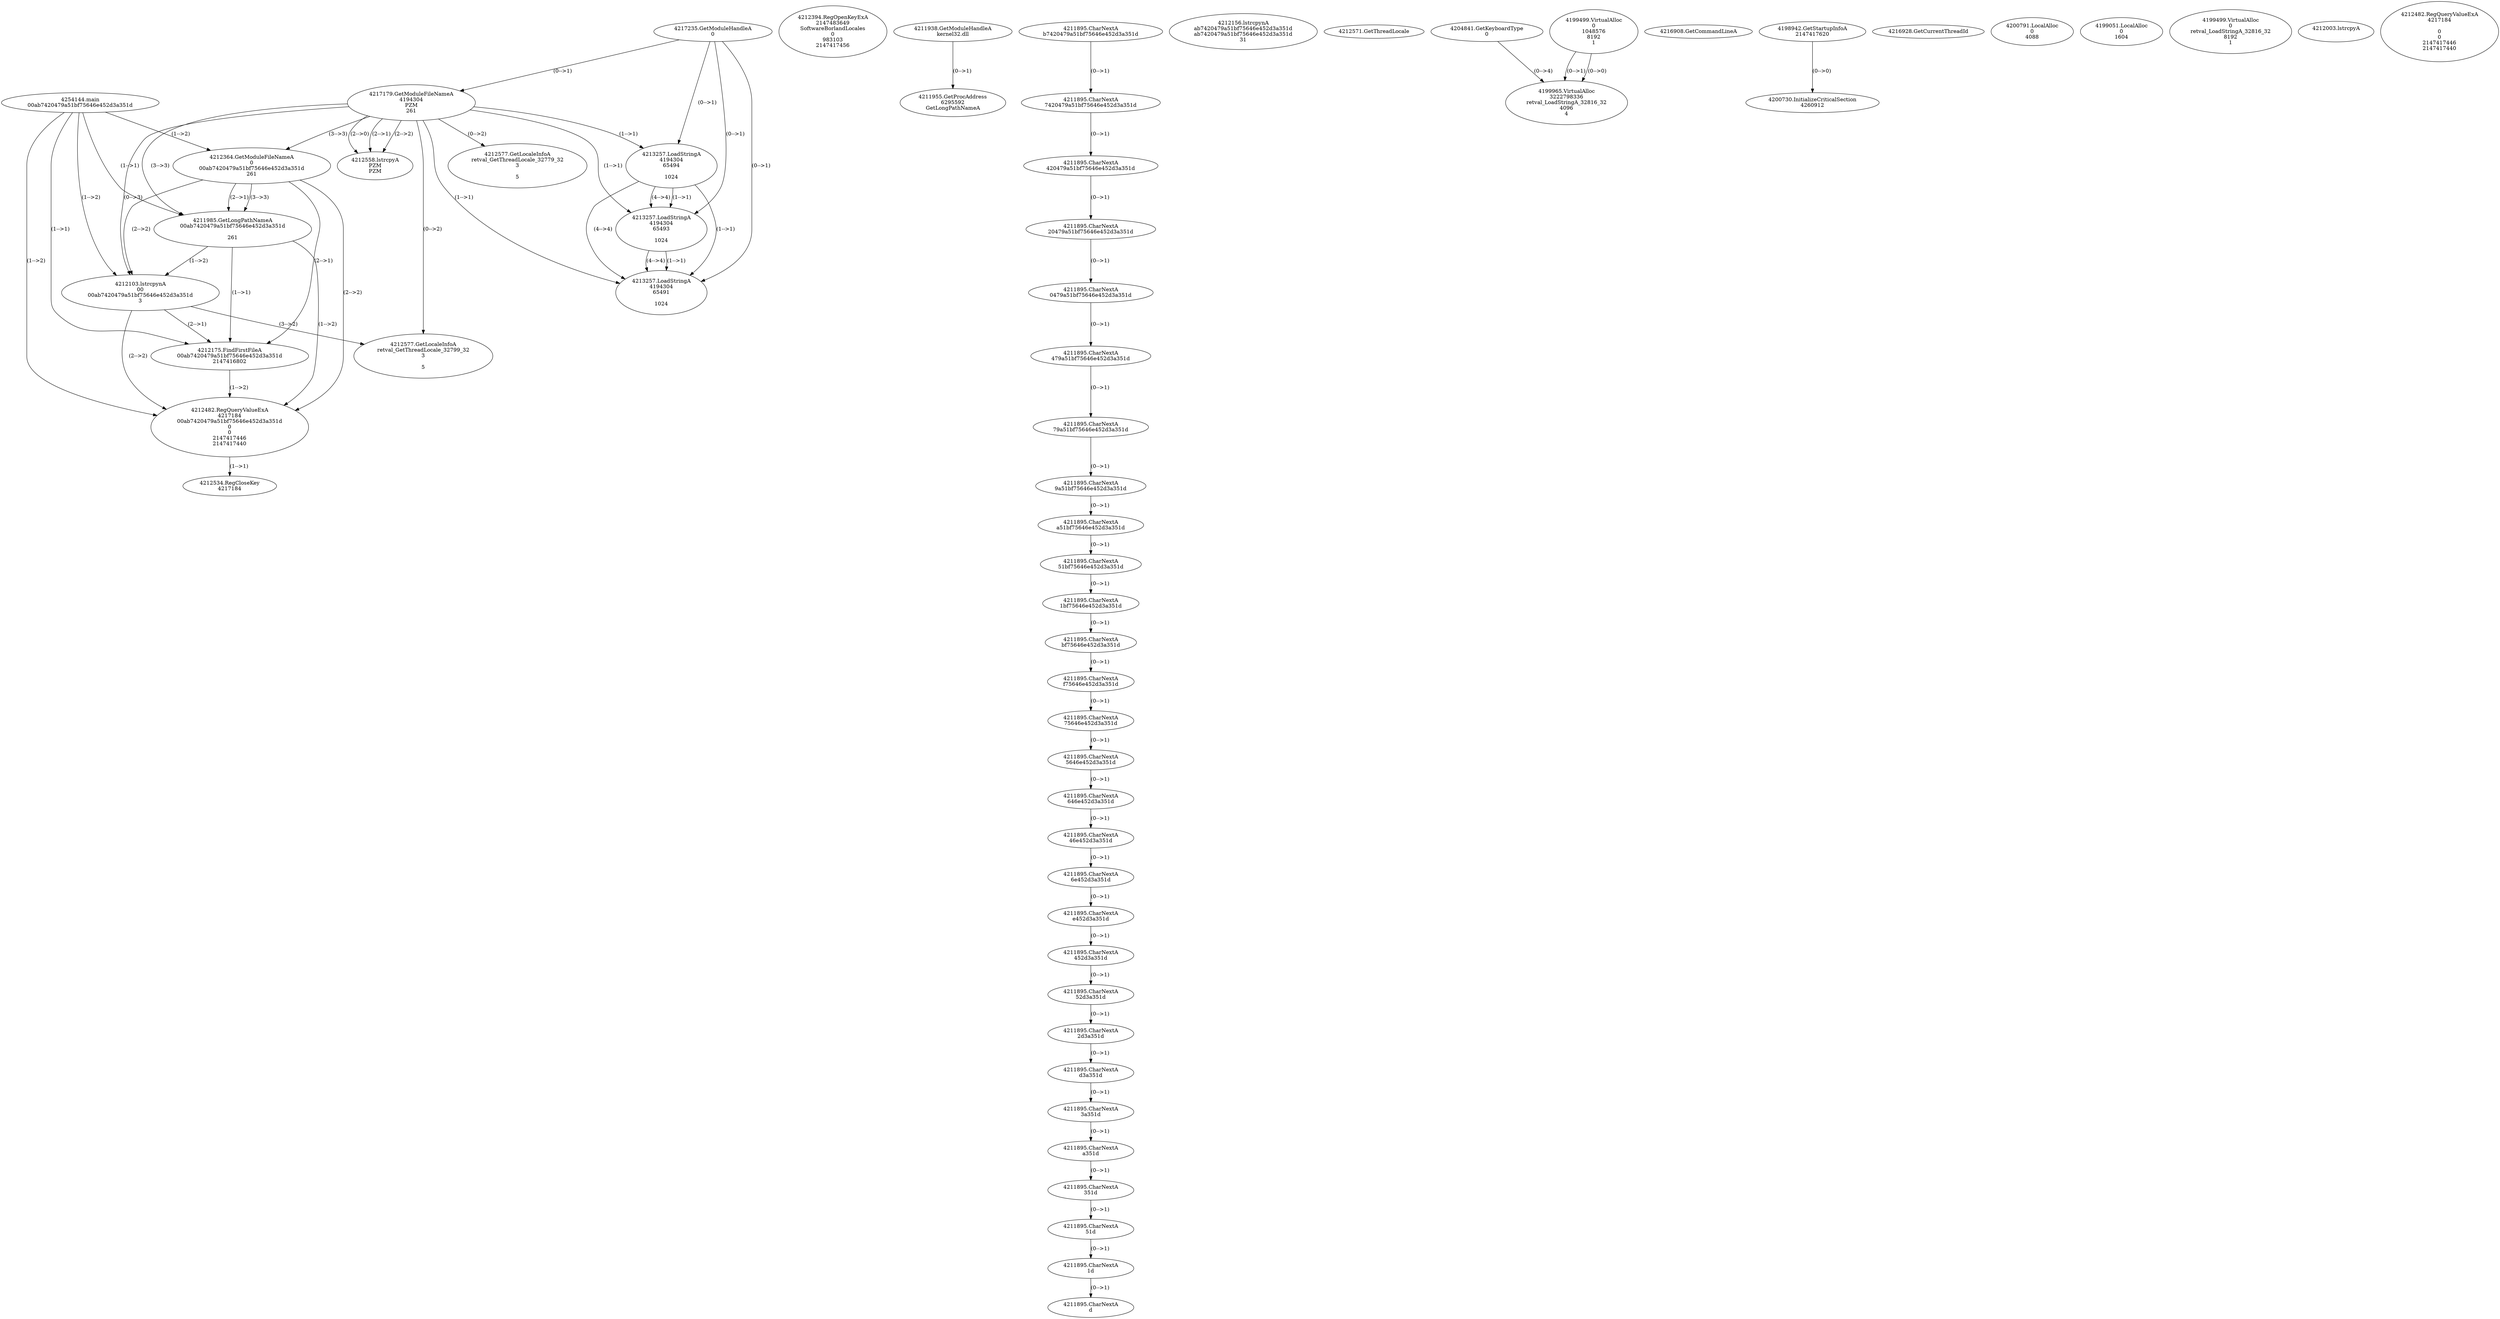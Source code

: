 // Global SCDG with merge call
digraph {
	0 [label="4254144.main
00ab7420479a51bf75646e452d3a351d"]
	1 [label="4217235.GetModuleHandleA
0"]
	2 [label="4217179.GetModuleFileNameA
4194304
PZM
261"]
	1 -> 2 [label="(0-->1)"]
	3 [label="4212364.GetModuleFileNameA
0
00ab7420479a51bf75646e452d3a351d
261"]
	0 -> 3 [label="(1-->2)"]
	2 -> 3 [label="(3-->3)"]
	4 [label="4212394.RegOpenKeyExA
2147483649
Software\Borland\Locales
0
983103
2147417456"]
	5 [label="4211938.GetModuleHandleA
kernel32.dll"]
	6 [label="4211955.GetProcAddress
6295592
GetLongPathNameA"]
	5 -> 6 [label="(0-->1)"]
	7 [label="4211985.GetLongPathNameA
00ab7420479a51bf75646e452d3a351d

261"]
	0 -> 7 [label="(1-->1)"]
	3 -> 7 [label="(2-->1)"]
	2 -> 7 [label="(3-->3)"]
	3 -> 7 [label="(3-->3)"]
	8 [label="4212103.lstrcpynA
00
00ab7420479a51bf75646e452d3a351d
3"]
	0 -> 8 [label="(1-->2)"]
	3 -> 8 [label="(2-->2)"]
	7 -> 8 [label="(1-->2)"]
	2 -> 8 [label="(0-->3)"]
	9 [label="4211895.CharNextA
b7420479a51bf75646e452d3a351d"]
	10 [label="4211895.CharNextA
7420479a51bf75646e452d3a351d"]
	9 -> 10 [label="(0-->1)"]
	11 [label="4211895.CharNextA
420479a51bf75646e452d3a351d"]
	10 -> 11 [label="(0-->1)"]
	12 [label="4211895.CharNextA
20479a51bf75646e452d3a351d"]
	11 -> 12 [label="(0-->1)"]
	13 [label="4211895.CharNextA
0479a51bf75646e452d3a351d"]
	12 -> 13 [label="(0-->1)"]
	14 [label="4211895.CharNextA
479a51bf75646e452d3a351d"]
	13 -> 14 [label="(0-->1)"]
	15 [label="4211895.CharNextA
79a51bf75646e452d3a351d"]
	14 -> 15 [label="(0-->1)"]
	16 [label="4211895.CharNextA
9a51bf75646e452d3a351d"]
	15 -> 16 [label="(0-->1)"]
	17 [label="4211895.CharNextA
a51bf75646e452d3a351d"]
	16 -> 17 [label="(0-->1)"]
	18 [label="4211895.CharNextA
51bf75646e452d3a351d"]
	17 -> 18 [label="(0-->1)"]
	19 [label="4211895.CharNextA
1bf75646e452d3a351d"]
	18 -> 19 [label="(0-->1)"]
	20 [label="4211895.CharNextA
bf75646e452d3a351d"]
	19 -> 20 [label="(0-->1)"]
	21 [label="4211895.CharNextA
f75646e452d3a351d"]
	20 -> 21 [label="(0-->1)"]
	22 [label="4211895.CharNextA
75646e452d3a351d"]
	21 -> 22 [label="(0-->1)"]
	23 [label="4211895.CharNextA
5646e452d3a351d"]
	22 -> 23 [label="(0-->1)"]
	24 [label="4211895.CharNextA
646e452d3a351d"]
	23 -> 24 [label="(0-->1)"]
	25 [label="4211895.CharNextA
46e452d3a351d"]
	24 -> 25 [label="(0-->1)"]
	26 [label="4211895.CharNextA
6e452d3a351d"]
	25 -> 26 [label="(0-->1)"]
	27 [label="4211895.CharNextA
e452d3a351d"]
	26 -> 27 [label="(0-->1)"]
	28 [label="4211895.CharNextA
452d3a351d"]
	27 -> 28 [label="(0-->1)"]
	29 [label="4211895.CharNextA
52d3a351d"]
	28 -> 29 [label="(0-->1)"]
	30 [label="4211895.CharNextA
2d3a351d"]
	29 -> 30 [label="(0-->1)"]
	31 [label="4211895.CharNextA
d3a351d"]
	30 -> 31 [label="(0-->1)"]
	32 [label="4211895.CharNextA
3a351d"]
	31 -> 32 [label="(0-->1)"]
	33 [label="4211895.CharNextA
a351d"]
	32 -> 33 [label="(0-->1)"]
	34 [label="4211895.CharNextA
351d"]
	33 -> 34 [label="(0-->1)"]
	35 [label="4211895.CharNextA
51d"]
	34 -> 35 [label="(0-->1)"]
	36 [label="4211895.CharNextA
1d"]
	35 -> 36 [label="(0-->1)"]
	37 [label="4211895.CharNextA
d"]
	36 -> 37 [label="(0-->1)"]
	38 [label="4212156.lstrcpynA
ab7420479a51bf75646e452d3a351d
ab7420479a51bf75646e452d3a351d
31"]
	39 [label="4212175.FindFirstFileA
00ab7420479a51bf75646e452d3a351d
2147416802"]
	0 -> 39 [label="(1-->1)"]
	3 -> 39 [label="(2-->1)"]
	7 -> 39 [label="(1-->1)"]
	8 -> 39 [label="(2-->1)"]
	40 [label="4212482.RegQueryValueExA
4217184
00ab7420479a51bf75646e452d3a351d
0
0
2147417446
2147417440"]
	0 -> 40 [label="(1-->2)"]
	3 -> 40 [label="(2-->2)"]
	7 -> 40 [label="(1-->2)"]
	8 -> 40 [label="(2-->2)"]
	39 -> 40 [label="(1-->2)"]
	41 [label="4212534.RegCloseKey
4217184"]
	40 -> 41 [label="(1-->1)"]
	42 [label="4212558.lstrcpyA
PZM
PZM"]
	2 -> 42 [label="(2-->1)"]
	2 -> 42 [label="(2-->2)"]
	2 -> 42 [label="(2-->0)"]
	43 [label="4212571.GetThreadLocale
"]
	44 [label="4212577.GetLocaleInfoA
retval_GetThreadLocale_32799_32
3

5"]
	2 -> 44 [label="(0-->2)"]
	8 -> 44 [label="(3-->2)"]
	45 [label="4204841.GetKeyboardType
0"]
	46 [label="4216908.GetCommandLineA
"]
	47 [label="4198942.GetStartupInfoA
2147417620"]
	48 [label="4216928.GetCurrentThreadId
"]
	49 [label="4213257.LoadStringA
4194304
65494

1024"]
	1 -> 49 [label="(0-->1)"]
	2 -> 49 [label="(1-->1)"]
	50 [label="4213257.LoadStringA
4194304
65493

1024"]
	1 -> 50 [label="(0-->1)"]
	2 -> 50 [label="(1-->1)"]
	49 -> 50 [label="(1-->1)"]
	49 -> 50 [label="(4-->4)"]
	51 [label="4213257.LoadStringA
4194304
65491

1024"]
	1 -> 51 [label="(0-->1)"]
	2 -> 51 [label="(1-->1)"]
	49 -> 51 [label="(1-->1)"]
	50 -> 51 [label="(1-->1)"]
	49 -> 51 [label="(4-->4)"]
	50 -> 51 [label="(4-->4)"]
	52 [label="4200730.InitializeCriticalSection
4260912"]
	47 -> 52 [label="(0-->0)"]
	53 [label="4200791.LocalAlloc
0
4088"]
	54 [label="4199499.VirtualAlloc
0
1048576
8192
1"]
	55 [label="4199051.LocalAlloc
0
1604"]
	56 [label="4199965.VirtualAlloc
3222798336
retval_LoadStringA_32816_32
4096
4"]
	54 -> 56 [label="(0-->1)"]
	45 -> 56 [label="(0-->4)"]
	54 -> 56 [label="(0-->0)"]
	57 [label="4199499.VirtualAlloc
0
retval_LoadStringA_32816_32
8192
1"]
	58 [label="4212003.lstrcpyA

"]
	59 [label="4212482.RegQueryValueExA
4217184

0
0
2147417446
2147417440"]
	60 [label="4212577.GetLocaleInfoA
retval_GetThreadLocale_32779_32
3

5"]
	2 -> 60 [label="(0-->2)"]
}
